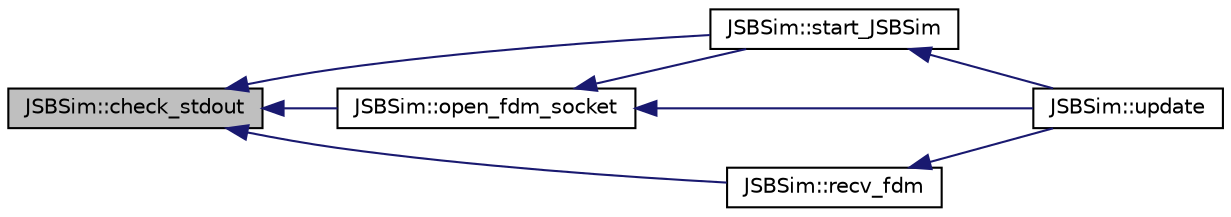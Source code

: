 digraph "JSBSim::check_stdout"
{
 // INTERACTIVE_SVG=YES
  edge [fontname="Helvetica",fontsize="10",labelfontname="Helvetica",labelfontsize="10"];
  node [fontname="Helvetica",fontsize="10",shape=record];
  rankdir="LR";
  Node1 [label="JSBSim::check_stdout",height=0.2,width=0.4,color="black", fillcolor="grey75", style="filled" fontcolor="black"];
  Node1 -> Node2 [dir="back",color="midnightblue",fontsize="10",style="solid",fontname="Helvetica"];
  Node2 [label="JSBSim::open_fdm_socket",height=0.2,width=0.4,color="black", fillcolor="white", style="filled",URL="$classJSBSim.html#aedcd4c940f82212c3405d0a18dec5d6f"];
  Node2 -> Node3 [dir="back",color="midnightblue",fontsize="10",style="solid",fontname="Helvetica"];
  Node3 [label="JSBSim::start_JSBSim",height=0.2,width=0.4,color="black", fillcolor="white", style="filled",URL="$classJSBSim.html#a2d834b58ab0702e7801752bcf5fa0fee"];
  Node3 -> Node4 [dir="back",color="midnightblue",fontsize="10",style="solid",fontname="Helvetica"];
  Node4 [label="JSBSim::update",height=0.2,width=0.4,color="black", fillcolor="white", style="filled",URL="$classJSBSim.html#af578b81cce90bf59daea6eccc4c09549"];
  Node2 -> Node4 [dir="back",color="midnightblue",fontsize="10",style="solid",fontname="Helvetica"];
  Node1 -> Node5 [dir="back",color="midnightblue",fontsize="10",style="solid",fontname="Helvetica"];
  Node5 [label="JSBSim::recv_fdm",height=0.2,width=0.4,color="black", fillcolor="white", style="filled",URL="$classJSBSim.html#abad0f6f9ffe6ec49ae911c2ab54df3ef"];
  Node5 -> Node4 [dir="back",color="midnightblue",fontsize="10",style="solid",fontname="Helvetica"];
  Node1 -> Node3 [dir="back",color="midnightblue",fontsize="10",style="solid",fontname="Helvetica"];
}
